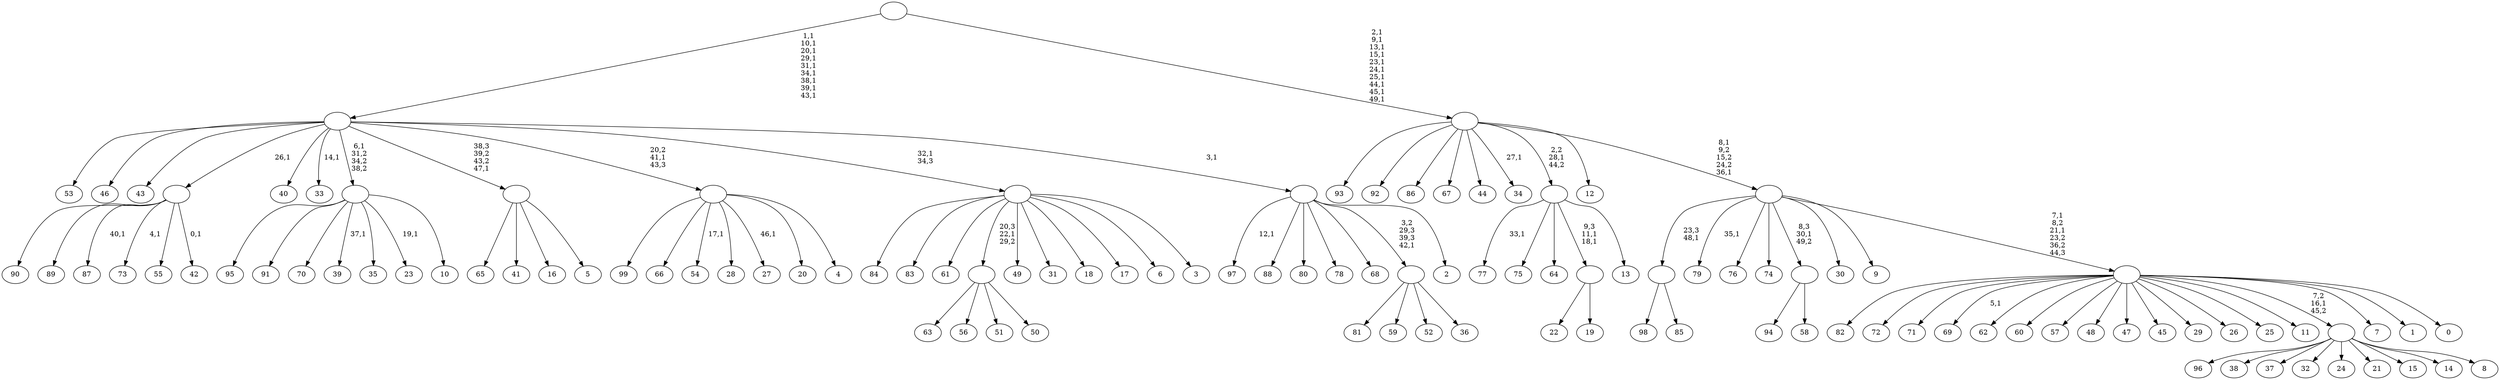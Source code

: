 digraph T {
	150 [label="99"]
	149 [label="98"]
	148 [label="97"]
	146 [label="96"]
	145 [label="95"]
	144 [label="94"]
	143 [label="93"]
	142 [label="92"]
	141 [label="91"]
	140 [label="90"]
	139 [label="89"]
	138 [label="88"]
	137 [label="87"]
	135 [label="86"]
	134 [label="85"]
	133 [label=""]
	132 [label="84"]
	131 [label="83"]
	130 [label="82"]
	129 [label="81"]
	128 [label="80"]
	127 [label="79"]
	125 [label="78"]
	124 [label="77"]
	122 [label="76"]
	121 [label="75"]
	120 [label="74"]
	119 [label="73"]
	117 [label="72"]
	116 [label="71"]
	115 [label="70"]
	114 [label="69"]
	112 [label="68"]
	111 [label="67"]
	110 [label="66"]
	109 [label="65"]
	108 [label="64"]
	107 [label="63"]
	106 [label="62"]
	105 [label="61"]
	104 [label="60"]
	103 [label="59"]
	102 [label="58"]
	101 [label=""]
	100 [label="57"]
	99 [label="56"]
	98 [label="55"]
	97 [label="54"]
	95 [label="53"]
	94 [label="52"]
	93 [label="51"]
	92 [label="50"]
	91 [label=""]
	90 [label="49"]
	89 [label="48"]
	88 [label="47"]
	87 [label="46"]
	86 [label="45"]
	85 [label="44"]
	84 [label="43"]
	83 [label="42"]
	81 [label=""]
	80 [label="41"]
	79 [label="40"]
	78 [label="39"]
	76 [label="38"]
	75 [label="37"]
	74 [label="36"]
	73 [label=""]
	72 [label="35"]
	71 [label="34"]
	69 [label="33"]
	67 [label="32"]
	66 [label="31"]
	65 [label="30"]
	64 [label="29"]
	63 [label="28"]
	62 [label="27"]
	60 [label="26"]
	59 [label="25"]
	58 [label="24"]
	57 [label="23"]
	55 [label="22"]
	54 [label="21"]
	53 [label="20"]
	52 [label="19"]
	51 [label=""]
	49 [label="18"]
	48 [label="17"]
	47 [label="16"]
	46 [label="15"]
	45 [label="14"]
	44 [label="13"]
	43 [label=""]
	42 [label="12"]
	41 [label="11"]
	40 [label="10"]
	39 [label=""]
	38 [label="9"]
	37 [label="8"]
	36 [label=""]
	35 [label="7"]
	34 [label="6"]
	33 [label="5"]
	32 [label=""]
	31 [label="4"]
	30 [label=""]
	29 [label="3"]
	28 [label=""]
	27 [label="2"]
	26 [label=""]
	25 [label=""]
	16 [label="1"]
	15 [label="0"]
	14 [label=""]
	12 [label=""]
	10 [label=""]
	0 [label=""]
	133 -> 149 [label=""]
	133 -> 134 [label=""]
	101 -> 144 [label=""]
	101 -> 102 [label=""]
	91 -> 107 [label=""]
	91 -> 99 [label=""]
	91 -> 93 [label=""]
	91 -> 92 [label=""]
	81 -> 83 [label="0,1"]
	81 -> 119 [label="4,1"]
	81 -> 137 [label="40,1"]
	81 -> 140 [label=""]
	81 -> 139 [label=""]
	81 -> 98 [label=""]
	73 -> 129 [label=""]
	73 -> 103 [label=""]
	73 -> 94 [label=""]
	73 -> 74 [label=""]
	51 -> 55 [label=""]
	51 -> 52 [label=""]
	43 -> 51 [label="9,3\n11,1\n18,1"]
	43 -> 124 [label="33,1"]
	43 -> 121 [label=""]
	43 -> 108 [label=""]
	43 -> 44 [label=""]
	39 -> 57 [label="19,1"]
	39 -> 78 [label="37,1"]
	39 -> 145 [label=""]
	39 -> 141 [label=""]
	39 -> 115 [label=""]
	39 -> 72 [label=""]
	39 -> 40 [label=""]
	36 -> 146 [label=""]
	36 -> 76 [label=""]
	36 -> 75 [label=""]
	36 -> 67 [label=""]
	36 -> 58 [label=""]
	36 -> 54 [label=""]
	36 -> 46 [label=""]
	36 -> 45 [label=""]
	36 -> 37 [label=""]
	32 -> 109 [label=""]
	32 -> 80 [label=""]
	32 -> 47 [label=""]
	32 -> 33 [label=""]
	30 -> 62 [label="46,1"]
	30 -> 97 [label="17,1"]
	30 -> 150 [label=""]
	30 -> 110 [label=""]
	30 -> 63 [label=""]
	30 -> 53 [label=""]
	30 -> 31 [label=""]
	28 -> 132 [label=""]
	28 -> 131 [label=""]
	28 -> 105 [label=""]
	28 -> 91 [label="20,3\n22,1\n29,2"]
	28 -> 90 [label=""]
	28 -> 66 [label=""]
	28 -> 49 [label=""]
	28 -> 48 [label=""]
	28 -> 34 [label=""]
	28 -> 29 [label=""]
	26 -> 148 [label="12,1"]
	26 -> 138 [label=""]
	26 -> 128 [label=""]
	26 -> 125 [label=""]
	26 -> 112 [label=""]
	26 -> 73 [label="3,2\n29,3\n39,3\n42,1"]
	26 -> 27 [label=""]
	25 -> 69 [label="14,1"]
	25 -> 95 [label=""]
	25 -> 87 [label=""]
	25 -> 84 [label=""]
	25 -> 81 [label="26,1"]
	25 -> 79 [label=""]
	25 -> 39 [label="6,1\n31,2\n34,2\n38,2"]
	25 -> 32 [label="38,3\n39,2\n43,2\n47,1"]
	25 -> 30 [label="20,2\n41,1\n43,3"]
	25 -> 28 [label="32,1\n34,3"]
	25 -> 26 [label="3,1"]
	14 -> 114 [label="5,1"]
	14 -> 130 [label=""]
	14 -> 117 [label=""]
	14 -> 116 [label=""]
	14 -> 106 [label=""]
	14 -> 104 [label=""]
	14 -> 100 [label=""]
	14 -> 89 [label=""]
	14 -> 88 [label=""]
	14 -> 86 [label=""]
	14 -> 64 [label=""]
	14 -> 60 [label=""]
	14 -> 59 [label=""]
	14 -> 41 [label=""]
	14 -> 36 [label="7,2\n16,1\n45,2"]
	14 -> 35 [label=""]
	14 -> 16 [label=""]
	14 -> 15 [label=""]
	12 -> 14 [label="7,1\n8,2\n21,1\n23,2\n36,2\n44,3"]
	12 -> 127 [label="35,1"]
	12 -> 133 [label="23,3\n48,1"]
	12 -> 122 [label=""]
	12 -> 120 [label=""]
	12 -> 101 [label="8,3\n30,1\n49,2"]
	12 -> 65 [label=""]
	12 -> 38 [label=""]
	10 -> 12 [label="8,1\n9,2\n15,2\n24,2\n36,1"]
	10 -> 71 [label="27,1"]
	10 -> 143 [label=""]
	10 -> 142 [label=""]
	10 -> 135 [label=""]
	10 -> 111 [label=""]
	10 -> 85 [label=""]
	10 -> 43 [label="2,2\n28,1\n44,2"]
	10 -> 42 [label=""]
	0 -> 10 [label="2,1\n9,1\n13,1\n15,1\n23,1\n24,1\n25,1\n44,1\n45,1\n49,1"]
	0 -> 25 [label="1,1\n10,1\n20,1\n29,1\n31,1\n34,1\n38,1\n39,1\n43,1"]
}
